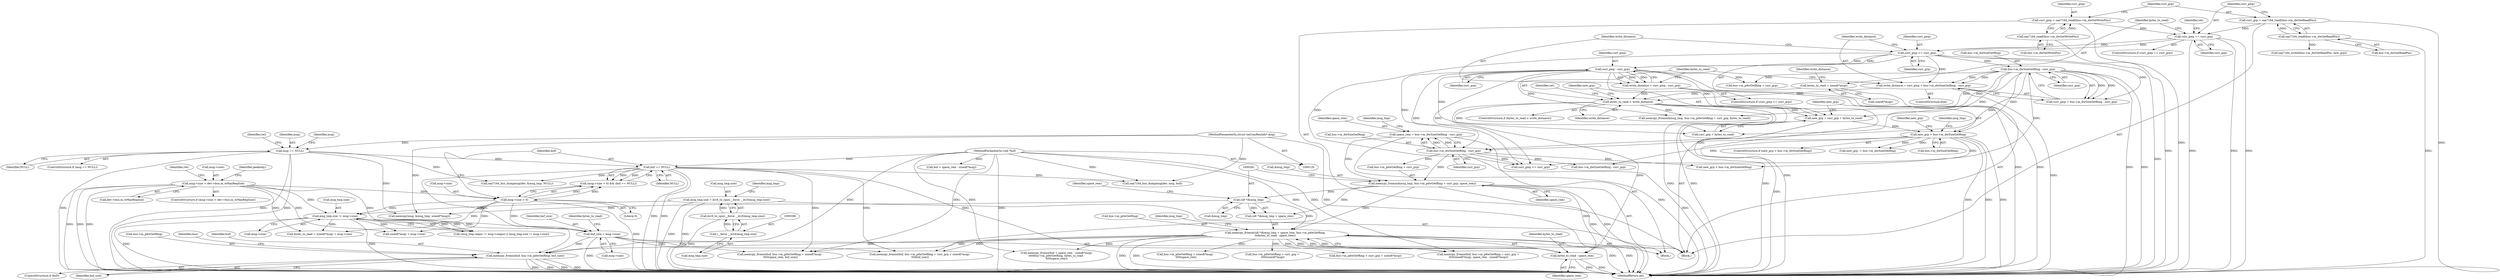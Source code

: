 digraph "0_media-tree_354dd3924a2e43806774953de536257548b5002c@API" {
"1000497" [label="(Call,memcpy_fromio(buf, bus->m_pdwGetRing, buf_size))"];
"1000177" [label="(Call,buf == NULL)"];
"1000123" [label="(MethodParameterIn,void *buf)"];
"1000148" [label="(Call,msg == NULL)"];
"1000122" [label="(MethodParameterIn,struct tmComResInfo* msg)"];
"1000278" [label="(Call,memcpy_fromio((u8 *)&msg_tmp + space_rem, bus->m_pdwGetRing,\n\t\t\tbytes_to_read - space_rem))"];
"1000280" [label="(Call,(u8 *)&msg_tmp)"];
"1000269" [label="(Call,memcpy_fromio(&msg_tmp, bus->m_pdwGetRing + curr_grp, space_rem))"];
"1000264" [label="(Call,bus->m_dwSizeGetRing - curr_grp)"];
"1000251" [label="(Call,new_grp > bus->m_dwSizeGetRing)"];
"1000245" [label="(Call,new_grp = curr_grp + bytes_to_read)"];
"1000223" [label="(Call,curr_gwp - curr_grp)"];
"1000218" [label="(Call,curr_gwp >= curr_grp)"];
"1000201" [label="(Call,curr_gwp == curr_grp)"];
"1000188" [label="(Call,curr_gwp = saa7164_readl(bus->m_dwGetWritePos))"];
"1000190" [label="(Call,saa7164_readl(bus->m_dwGetWritePos))"];
"1000194" [label="(Call,curr_grp = saa7164_readl(bus->m_dwGetReadPos))"];
"1000196" [label="(Call,saa7164_readl(bus->m_dwGetReadPos))"];
"1000231" [label="(Call,bus->m_dwSizeGetRing - curr_grp)"];
"1000237" [label="(Call,bytes_to_read > write_distance)"];
"1000209" [label="(Call,bytes_to_read = sizeof(*msg))"];
"1000227" [label="(Call,write_distance = curr_gwp + bus->m_dwSizeGetRing - curr_grp)"];
"1000221" [label="(Call,write_distance = curr_gwp - curr_grp)"];
"1000262" [label="(Call,space_rem = bus->m_dwSizeGetRing - curr_grp)"];
"1000288" [label="(Call,bytes_to_read - space_rem)"];
"1000397" [label="(Call,buf_size = msg->size)"];
"1000172" [label="(Call,msg->size > 0)"];
"1000154" [label="(Call,msg->size > dev->bus.m_wMaxReqSize)"];
"1000376" [label="(Call,msg_tmp.size != msg->size)"];
"1000302" [label="(Call,msg_tmp.size = le16_to_cpu((__force __le16)msg_tmp.size))"];
"1000306" [label="(Call,le16_to_cpu((__force __le16)msg_tmp.size))"];
"1000307" [label="(Call,(__force __le16)msg_tmp.size)"];
"1000498" [label="(Identifier,buf)"];
"1000202" [label="(Identifier,curr_gwp)"];
"1000250" [label="(ControlStructure,if (new_grp > bus->m_dwSizeGetRing))"];
"1000277" [label="(Identifier,space_rem)"];
"1000288" [label="(Call,bytes_to_read - space_rem)"];
"1000282" [label="(Call,&msg_tmp)"];
"1000210" [label="(Identifier,bytes_to_read)"];
"1000194" [label="(Call,curr_grp = saa7164_readl(bus->m_dwGetReadPos))"];
"1000278" [label="(Call,memcpy_fromio((u8 *)&msg_tmp + space_rem, bus->m_pdwGetRing,\n\t\t\tbytes_to_read - space_rem))"];
"1000402" [label="(Call,bytes_to_read = sizeof(*msg) + msg->size)"];
"1000197" [label="(Call,bus->m_dwGetReadPos)"];
"1000554" [label="(Call,saa7164_writel(bus->m_dwGetReadPos, new_grp))"];
"1000404" [label="(Call,sizeof(*msg) + msg->size)"];
"1000303" [label="(Call,msg_tmp.size)"];
"1000399" [label="(Call,msg->size)"];
"1000257" [label="(Call,new_grp -= bus->m_dwSizeGetRing)"];
"1000477" [label="(Call,bus->m_pdwGetRing + sizeof(*msg) -\n \t\t\t\t\tspace_rem)"];
"1000222" [label="(Identifier,write_distance)"];
"1000525" [label="(Call,buf + space_rem - sizeof(*msg))"];
"1000236" [label="(ControlStructure,if (bytes_to_read > write_distance))"];
"1000190" [label="(Call,saa7164_readl(bus->m_dwGetWritePos))"];
"1000152" [label="(Identifier,ret)"];
"1000211" [label="(Call,sizeof(*msg))"];
"1000309" [label="(Call,msg_tmp.size)"];
"1000253" [label="(Call,bus->m_dwSizeGetRing)"];
"1000188" [label="(Call,curr_gwp = saa7164_readl(bus->m_dwGetWritePos))"];
"1000165" [label="(Identifier,ret)"];
"1000508" [label="(Call,memcpy_fromio(buf, bus->m_pdwGetRing + curr_grp +\n \t\t\t\t\tsizeof(*msg), space_rem - sizeof(*msg)))"];
"1000217" [label="(ControlStructure,if (curr_gwp >= curr_grp))"];
"1000475" [label="(Call,memcpy_fromio(buf, bus->m_pdwGetRing + sizeof(*msg) -\n \t\t\t\t\tspace_rem, buf_size))"];
"1000195" [label="(Identifier,curr_grp)"];
"1000497" [label="(Call,memcpy_fromio(buf, bus->m_pdwGetRing, buf_size))"];
"1000173" [label="(Call,msg->size)"];
"1000171" [label="(Call,(msg->size > 0) && (buf == NULL))"];
"1000285" [label="(Call,bus->m_pdwGetRing)"];
"1000415" [label="(Call,curr_gwp >= curr_grp)"];
"1000368" [label="(Call,(msg_tmp.seqno != msg->seqno) || (msg_tmp.size != msg->size))"];
"1000177" [label="(Call,buf == NULL)"];
"1000251" [label="(Call,new_grp > bus->m_dwSizeGetRing)"];
"1000238" [label="(Identifier,bytes_to_read)"];
"1000158" [label="(Call,dev->bus.m_wMaxReqSize)"];
"1000269" [label="(Call,memcpy_fromio(&msg_tmp, bus->m_pdwGetRing + curr_grp, space_rem))"];
"1000232" [label="(Call,bus->m_dwSizeGetRing)"];
"1000510" [label="(Call,bus->m_pdwGetRing + curr_grp +\n \t\t\t\t\tsizeof(*msg))"];
"1000189" [label="(Identifier,curr_gwp)"];
"1000172" [label="(Call,msg->size > 0)"];
"1000265" [label="(Call,bus->m_dwSizeGetRing)"];
"1000306" [label="(Call,le16_to_cpu((__force __le16)msg_tmp.size))"];
"1000123" [label="(MethodParameterIn,void *buf)"];
"1000271" [label="(Identifier,msg_tmp)"];
"1000191" [label="(Call,bus->m_dwGetWritePos)"];
"1000280" [label="(Call,(u8 *)&msg_tmp)"];
"1000231" [label="(Call,bus->m_dwSizeGetRing - curr_grp)"];
"1000196" [label="(Call,saa7164_readl(bus->m_dwGetReadPos))"];
"1000155" [label="(Call,msg->size)"];
"1000388" [label="(Call,saa7164_bus_dumpmsg(dev, &msg_tmp, NULL))"];
"1000314" [label="(Identifier,msg_tmp)"];
"1000499" [label="(Call,bus->m_pdwGetRing)"];
"1000149" [label="(Identifier,msg)"];
"1000156" [label="(Identifier,msg)"];
"1000377" [label="(Call,msg_tmp.size)"];
"1000268" [label="(Identifier,curr_grp)"];
"1000221" [label="(Call,write_distance = curr_gwp - curr_grp)"];
"1000376" [label="(Call,msg_tmp.size != msg->size)"];
"1000262" [label="(Call,space_rem = bus->m_dwSizeGetRing - curr_grp)"];
"1000556" [label="(Identifier,bus)"];
"1000150" [label="(Identifier,NULL)"];
"1000201" [label="(Call,curr_gwp == curr_grp)"];
"1000380" [label="(Call,msg->size)"];
"1000125" [label="(Block,)"];
"1000384" [label="(Call,saa7164_bus_dumpmsg(dev, msg, buf))"];
"1000448" [label="(Call,new_grp > bus->m_dwSizeGetRing)"];
"1000290" [label="(Identifier,space_rem)"];
"1000258" [label="(Identifier,new_grp)"];
"1000179" [label="(Identifier,NULL)"];
"1000246" [label="(Identifier,new_grp)"];
"1000220" [label="(Identifier,curr_grp)"];
"1000332" [label="(Call,memcpy(msg, &msg_tmp, sizeof(*msg)))"];
"1000263" [label="(Identifier,space_rem)"];
"1000223" [label="(Call,curr_gwp - curr_grp)"];
"1000307" [label="(Call,(__force __le16)msg_tmp.size)"];
"1000398" [label="(Identifier,buf_size)"];
"1000524" [label="(Call,memcpy_fromio(buf + space_rem - sizeof(*msg),\n\t\t\t\t\tbus->m_pdwGetRing, bytes_to_read -\n\t\t\t\t\tspace_rem))"];
"1000147" [label="(ControlStructure,if (msg == NULL))"];
"1000252" [label="(Identifier,new_grp)"];
"1000225" [label="(Identifier,curr_grp)"];
"1000239" [label="(Identifier,write_distance)"];
"1000122" [label="(MethodParameterIn,struct tmComResInfo* msg)"];
"1000215" [label="(Identifier,write_distance)"];
"1000256" [label="(Block,)"];
"1000289" [label="(Identifier,bytes_to_read)"];
"1000219" [label="(Identifier,curr_gwp)"];
"1000154" [label="(Call,msg->size > dev->bus.m_wMaxReqSize)"];
"1000293" [label="(Call,memcpy_fromio(&msg_tmp, bus->m_pdwGetRing + curr_grp, bytes_to_read))"];
"1000203" [label="(Identifier,curr_grp)"];
"1000279" [label="(Call,(u8 *)&msg_tmp + space_rem)"];
"1000296" [label="(Call,bus->m_pdwGetRing + curr_grp)"];
"1000502" [label="(Identifier,buf_size)"];
"1000264" [label="(Call,bus->m_dwSizeGetRing - curr_grp)"];
"1000295" [label="(Identifier,msg_tmp)"];
"1000200" [label="(ControlStructure,if (curr_gwp == curr_grp))"];
"1000242" [label="(Identifier,ret)"];
"1000206" [label="(Identifier,ret)"];
"1000148" [label="(Call,msg == NULL)"];
"1000209" [label="(Call,bytes_to_read = sizeof(*msg))"];
"1000495" [label="(ControlStructure,if (buf))"];
"1000284" [label="(Identifier,space_rem)"];
"1000304" [label="(Identifier,msg_tmp)"];
"1000573" [label="(MethodReturn,int)"];
"1000227" [label="(Call,write_distance = curr_gwp + bus->m_dwSizeGetRing - curr_grp)"];
"1000178" [label="(Identifier,buf)"];
"1000169" [label="(Identifier,peekonly)"];
"1000153" [label="(ControlStructure,if (msg->size > dev->bus.m_wMaxReqSize))"];
"1000270" [label="(Call,&msg_tmp)"];
"1000224" [label="(Identifier,curr_gwp)"];
"1000247" [label="(Call,curr_grp + bytes_to_read)"];
"1000542" [label="(Call,memcpy_fromio(buf, bus->m_pdwGetRing + curr_grp + sizeof(*msg),\n \t\t\t\tbuf_size))"];
"1000235" [label="(Identifier,curr_grp)"];
"1000218" [label="(Call,curr_gwp >= curr_grp)"];
"1000228" [label="(Identifier,write_distance)"];
"1000302" [label="(Call,msg_tmp.size = le16_to_cpu((__force __le16)msg_tmp.size))"];
"1000544" [label="(Call,bus->m_pdwGetRing + curr_grp + sizeof(*msg))"];
"1000237" [label="(Call,bytes_to_read > write_distance)"];
"1000176" [label="(Literal,0)"];
"1000272" [label="(Call,bus->m_pdwGetRing + curr_grp)"];
"1000397" [label="(Call,buf_size = msg->size)"];
"1000245" [label="(Call,new_grp = curr_grp + bytes_to_read)"];
"1000229" [label="(Call,curr_gwp + bus->m_dwSizeGetRing - curr_grp)"];
"1000428" [label="(Call,bus->m_dwSizeGetRing - curr_grp)"];
"1000226" [label="(ControlStructure,else)"];
"1000403" [label="(Identifier,bytes_to_read)"];
"1000497" -> "1000495"  [label="AST: "];
"1000497" -> "1000502"  [label="CFG: "];
"1000498" -> "1000497"  [label="AST: "];
"1000499" -> "1000497"  [label="AST: "];
"1000502" -> "1000497"  [label="AST: "];
"1000556" -> "1000497"  [label="CFG: "];
"1000497" -> "1000573"  [label="DDG: "];
"1000497" -> "1000573"  [label="DDG: "];
"1000497" -> "1000573"  [label="DDG: "];
"1000497" -> "1000573"  [label="DDG: "];
"1000177" -> "1000497"  [label="DDG: "];
"1000123" -> "1000497"  [label="DDG: "];
"1000278" -> "1000497"  [label="DDG: "];
"1000397" -> "1000497"  [label="DDG: "];
"1000177" -> "1000171"  [label="AST: "];
"1000177" -> "1000179"  [label="CFG: "];
"1000178" -> "1000177"  [label="AST: "];
"1000179" -> "1000177"  [label="AST: "];
"1000171" -> "1000177"  [label="CFG: "];
"1000177" -> "1000573"  [label="DDG: "];
"1000177" -> "1000573"  [label="DDG: "];
"1000177" -> "1000171"  [label="DDG: "];
"1000177" -> "1000171"  [label="DDG: "];
"1000123" -> "1000177"  [label="DDG: "];
"1000148" -> "1000177"  [label="DDG: "];
"1000177" -> "1000384"  [label="DDG: "];
"1000177" -> "1000388"  [label="DDG: "];
"1000177" -> "1000475"  [label="DDG: "];
"1000177" -> "1000508"  [label="DDG: "];
"1000177" -> "1000542"  [label="DDG: "];
"1000123" -> "1000120"  [label="AST: "];
"1000123" -> "1000573"  [label="DDG: "];
"1000123" -> "1000384"  [label="DDG: "];
"1000123" -> "1000475"  [label="DDG: "];
"1000123" -> "1000508"  [label="DDG: "];
"1000123" -> "1000524"  [label="DDG: "];
"1000123" -> "1000525"  [label="DDG: "];
"1000123" -> "1000542"  [label="DDG: "];
"1000148" -> "1000147"  [label="AST: "];
"1000148" -> "1000150"  [label="CFG: "];
"1000149" -> "1000148"  [label="AST: "];
"1000150" -> "1000148"  [label="AST: "];
"1000152" -> "1000148"  [label="CFG: "];
"1000156" -> "1000148"  [label="CFG: "];
"1000148" -> "1000573"  [label="DDG: "];
"1000148" -> "1000573"  [label="DDG: "];
"1000148" -> "1000573"  [label="DDG: "];
"1000122" -> "1000148"  [label="DDG: "];
"1000148" -> "1000332"  [label="DDG: "];
"1000148" -> "1000388"  [label="DDG: "];
"1000122" -> "1000120"  [label="AST: "];
"1000122" -> "1000573"  [label="DDG: "];
"1000122" -> "1000332"  [label="DDG: "];
"1000122" -> "1000384"  [label="DDG: "];
"1000278" -> "1000256"  [label="AST: "];
"1000278" -> "1000288"  [label="CFG: "];
"1000279" -> "1000278"  [label="AST: "];
"1000285" -> "1000278"  [label="AST: "];
"1000288" -> "1000278"  [label="AST: "];
"1000304" -> "1000278"  [label="CFG: "];
"1000278" -> "1000573"  [label="DDG: "];
"1000278" -> "1000573"  [label="DDG: "];
"1000278" -> "1000573"  [label="DDG: "];
"1000278" -> "1000573"  [label="DDG: "];
"1000280" -> "1000278"  [label="DDG: "];
"1000269" -> "1000278"  [label="DDG: "];
"1000288" -> "1000278"  [label="DDG: "];
"1000288" -> "1000278"  [label="DDG: "];
"1000278" -> "1000475"  [label="DDG: "];
"1000278" -> "1000477"  [label="DDG: "];
"1000278" -> "1000508"  [label="DDG: "];
"1000278" -> "1000510"  [label="DDG: "];
"1000278" -> "1000524"  [label="DDG: "];
"1000278" -> "1000542"  [label="DDG: "];
"1000278" -> "1000544"  [label="DDG: "];
"1000280" -> "1000279"  [label="AST: "];
"1000280" -> "1000282"  [label="CFG: "];
"1000281" -> "1000280"  [label="AST: "];
"1000282" -> "1000280"  [label="AST: "];
"1000284" -> "1000280"  [label="CFG: "];
"1000280" -> "1000279"  [label="DDG: "];
"1000269" -> "1000280"  [label="DDG: "];
"1000280" -> "1000332"  [label="DDG: "];
"1000269" -> "1000256"  [label="AST: "];
"1000269" -> "1000277"  [label="CFG: "];
"1000270" -> "1000269"  [label="AST: "];
"1000272" -> "1000269"  [label="AST: "];
"1000277" -> "1000269"  [label="AST: "];
"1000281" -> "1000269"  [label="CFG: "];
"1000269" -> "1000573"  [label="DDG: "];
"1000269" -> "1000573"  [label="DDG: "];
"1000264" -> "1000269"  [label="DDG: "];
"1000262" -> "1000269"  [label="DDG: "];
"1000269" -> "1000279"  [label="DDG: "];
"1000269" -> "1000288"  [label="DDG: "];
"1000264" -> "1000262"  [label="AST: "];
"1000264" -> "1000268"  [label="CFG: "];
"1000265" -> "1000264"  [label="AST: "];
"1000268" -> "1000264"  [label="AST: "];
"1000262" -> "1000264"  [label="CFG: "];
"1000264" -> "1000573"  [label="DDG: "];
"1000264" -> "1000262"  [label="DDG: "];
"1000264" -> "1000262"  [label="DDG: "];
"1000251" -> "1000264"  [label="DDG: "];
"1000223" -> "1000264"  [label="DDG: "];
"1000231" -> "1000264"  [label="DDG: "];
"1000264" -> "1000272"  [label="DDG: "];
"1000264" -> "1000415"  [label="DDG: "];
"1000264" -> "1000428"  [label="DDG: "];
"1000264" -> "1000448"  [label="DDG: "];
"1000251" -> "1000250"  [label="AST: "];
"1000251" -> "1000253"  [label="CFG: "];
"1000252" -> "1000251"  [label="AST: "];
"1000253" -> "1000251"  [label="AST: "];
"1000258" -> "1000251"  [label="CFG: "];
"1000295" -> "1000251"  [label="CFG: "];
"1000251" -> "1000573"  [label="DDG: "];
"1000251" -> "1000573"  [label="DDG: "];
"1000251" -> "1000573"  [label="DDG: "];
"1000245" -> "1000251"  [label="DDG: "];
"1000231" -> "1000251"  [label="DDG: "];
"1000251" -> "1000257"  [label="DDG: "];
"1000251" -> "1000257"  [label="DDG: "];
"1000251" -> "1000428"  [label="DDG: "];
"1000251" -> "1000448"  [label="DDG: "];
"1000245" -> "1000125"  [label="AST: "];
"1000245" -> "1000247"  [label="CFG: "];
"1000246" -> "1000245"  [label="AST: "];
"1000247" -> "1000245"  [label="AST: "];
"1000252" -> "1000245"  [label="CFG: "];
"1000245" -> "1000573"  [label="DDG: "];
"1000223" -> "1000245"  [label="DDG: "];
"1000231" -> "1000245"  [label="DDG: "];
"1000237" -> "1000245"  [label="DDG: "];
"1000223" -> "1000221"  [label="AST: "];
"1000223" -> "1000225"  [label="CFG: "];
"1000224" -> "1000223"  [label="AST: "];
"1000225" -> "1000223"  [label="AST: "];
"1000221" -> "1000223"  [label="CFG: "];
"1000223" -> "1000573"  [label="DDG: "];
"1000223" -> "1000573"  [label="DDG: "];
"1000223" -> "1000221"  [label="DDG: "];
"1000223" -> "1000221"  [label="DDG: "];
"1000218" -> "1000223"  [label="DDG: "];
"1000218" -> "1000223"  [label="DDG: "];
"1000223" -> "1000247"  [label="DDG: "];
"1000223" -> "1000293"  [label="DDG: "];
"1000223" -> "1000296"  [label="DDG: "];
"1000223" -> "1000415"  [label="DDG: "];
"1000223" -> "1000415"  [label="DDG: "];
"1000218" -> "1000217"  [label="AST: "];
"1000218" -> "1000220"  [label="CFG: "];
"1000219" -> "1000218"  [label="AST: "];
"1000220" -> "1000218"  [label="AST: "];
"1000222" -> "1000218"  [label="CFG: "];
"1000228" -> "1000218"  [label="CFG: "];
"1000218" -> "1000573"  [label="DDG: "];
"1000201" -> "1000218"  [label="DDG: "];
"1000201" -> "1000218"  [label="DDG: "];
"1000218" -> "1000227"  [label="DDG: "];
"1000218" -> "1000229"  [label="DDG: "];
"1000218" -> "1000231"  [label="DDG: "];
"1000218" -> "1000415"  [label="DDG: "];
"1000201" -> "1000200"  [label="AST: "];
"1000201" -> "1000203"  [label="CFG: "];
"1000202" -> "1000201"  [label="AST: "];
"1000203" -> "1000201"  [label="AST: "];
"1000206" -> "1000201"  [label="CFG: "];
"1000210" -> "1000201"  [label="CFG: "];
"1000201" -> "1000573"  [label="DDG: "];
"1000201" -> "1000573"  [label="DDG: "];
"1000201" -> "1000573"  [label="DDG: "];
"1000188" -> "1000201"  [label="DDG: "];
"1000194" -> "1000201"  [label="DDG: "];
"1000188" -> "1000125"  [label="AST: "];
"1000188" -> "1000190"  [label="CFG: "];
"1000189" -> "1000188"  [label="AST: "];
"1000190" -> "1000188"  [label="AST: "];
"1000195" -> "1000188"  [label="CFG: "];
"1000188" -> "1000573"  [label="DDG: "];
"1000190" -> "1000188"  [label="DDG: "];
"1000190" -> "1000191"  [label="CFG: "];
"1000191" -> "1000190"  [label="AST: "];
"1000190" -> "1000573"  [label="DDG: "];
"1000194" -> "1000125"  [label="AST: "];
"1000194" -> "1000196"  [label="CFG: "];
"1000195" -> "1000194"  [label="AST: "];
"1000196" -> "1000194"  [label="AST: "];
"1000202" -> "1000194"  [label="CFG: "];
"1000194" -> "1000573"  [label="DDG: "];
"1000196" -> "1000194"  [label="DDG: "];
"1000196" -> "1000197"  [label="CFG: "];
"1000197" -> "1000196"  [label="AST: "];
"1000196" -> "1000573"  [label="DDG: "];
"1000196" -> "1000554"  [label="DDG: "];
"1000231" -> "1000229"  [label="AST: "];
"1000231" -> "1000235"  [label="CFG: "];
"1000232" -> "1000231"  [label="AST: "];
"1000235" -> "1000231"  [label="AST: "];
"1000229" -> "1000231"  [label="CFG: "];
"1000231" -> "1000573"  [label="DDG: "];
"1000231" -> "1000573"  [label="DDG: "];
"1000231" -> "1000227"  [label="DDG: "];
"1000231" -> "1000227"  [label="DDG: "];
"1000231" -> "1000229"  [label="DDG: "];
"1000231" -> "1000229"  [label="DDG: "];
"1000231" -> "1000247"  [label="DDG: "];
"1000231" -> "1000293"  [label="DDG: "];
"1000231" -> "1000296"  [label="DDG: "];
"1000231" -> "1000415"  [label="DDG: "];
"1000237" -> "1000236"  [label="AST: "];
"1000237" -> "1000239"  [label="CFG: "];
"1000238" -> "1000237"  [label="AST: "];
"1000239" -> "1000237"  [label="AST: "];
"1000242" -> "1000237"  [label="CFG: "];
"1000246" -> "1000237"  [label="CFG: "];
"1000237" -> "1000573"  [label="DDG: "];
"1000237" -> "1000573"  [label="DDG: "];
"1000237" -> "1000573"  [label="DDG: "];
"1000209" -> "1000237"  [label="DDG: "];
"1000227" -> "1000237"  [label="DDG: "];
"1000221" -> "1000237"  [label="DDG: "];
"1000237" -> "1000247"  [label="DDG: "];
"1000237" -> "1000288"  [label="DDG: "];
"1000237" -> "1000293"  [label="DDG: "];
"1000209" -> "1000125"  [label="AST: "];
"1000209" -> "1000211"  [label="CFG: "];
"1000210" -> "1000209"  [label="AST: "];
"1000211" -> "1000209"  [label="AST: "];
"1000215" -> "1000209"  [label="CFG: "];
"1000227" -> "1000226"  [label="AST: "];
"1000227" -> "1000229"  [label="CFG: "];
"1000228" -> "1000227"  [label="AST: "];
"1000229" -> "1000227"  [label="AST: "];
"1000238" -> "1000227"  [label="CFG: "];
"1000227" -> "1000573"  [label="DDG: "];
"1000221" -> "1000217"  [label="AST: "];
"1000222" -> "1000221"  [label="AST: "];
"1000238" -> "1000221"  [label="CFG: "];
"1000221" -> "1000573"  [label="DDG: "];
"1000262" -> "1000256"  [label="AST: "];
"1000263" -> "1000262"  [label="AST: "];
"1000271" -> "1000262"  [label="CFG: "];
"1000262" -> "1000573"  [label="DDG: "];
"1000288" -> "1000290"  [label="CFG: "];
"1000289" -> "1000288"  [label="AST: "];
"1000290" -> "1000288"  [label="AST: "];
"1000288" -> "1000573"  [label="DDG: "];
"1000288" -> "1000573"  [label="DDG: "];
"1000397" -> "1000125"  [label="AST: "];
"1000397" -> "1000399"  [label="CFG: "];
"1000398" -> "1000397"  [label="AST: "];
"1000399" -> "1000397"  [label="AST: "];
"1000403" -> "1000397"  [label="CFG: "];
"1000397" -> "1000573"  [label="DDG: "];
"1000172" -> "1000397"  [label="DDG: "];
"1000376" -> "1000397"  [label="DDG: "];
"1000154" -> "1000397"  [label="DDG: "];
"1000397" -> "1000475"  [label="DDG: "];
"1000397" -> "1000542"  [label="DDG: "];
"1000172" -> "1000171"  [label="AST: "];
"1000172" -> "1000176"  [label="CFG: "];
"1000173" -> "1000172"  [label="AST: "];
"1000176" -> "1000172"  [label="AST: "];
"1000178" -> "1000172"  [label="CFG: "];
"1000171" -> "1000172"  [label="CFG: "];
"1000172" -> "1000573"  [label="DDG: "];
"1000172" -> "1000171"  [label="DDG: "];
"1000172" -> "1000171"  [label="DDG: "];
"1000154" -> "1000172"  [label="DDG: "];
"1000172" -> "1000376"  [label="DDG: "];
"1000172" -> "1000402"  [label="DDG: "];
"1000172" -> "1000404"  [label="DDG: "];
"1000154" -> "1000153"  [label="AST: "];
"1000154" -> "1000158"  [label="CFG: "];
"1000155" -> "1000154"  [label="AST: "];
"1000158" -> "1000154"  [label="AST: "];
"1000165" -> "1000154"  [label="CFG: "];
"1000169" -> "1000154"  [label="CFG: "];
"1000154" -> "1000573"  [label="DDG: "];
"1000154" -> "1000573"  [label="DDG: "];
"1000154" -> "1000573"  [label="DDG: "];
"1000154" -> "1000376"  [label="DDG: "];
"1000154" -> "1000402"  [label="DDG: "];
"1000154" -> "1000404"  [label="DDG: "];
"1000376" -> "1000368"  [label="AST: "];
"1000376" -> "1000380"  [label="CFG: "];
"1000377" -> "1000376"  [label="AST: "];
"1000380" -> "1000376"  [label="AST: "];
"1000368" -> "1000376"  [label="CFG: "];
"1000376" -> "1000573"  [label="DDG: "];
"1000376" -> "1000573"  [label="DDG: "];
"1000376" -> "1000368"  [label="DDG: "];
"1000376" -> "1000368"  [label="DDG: "];
"1000302" -> "1000376"  [label="DDG: "];
"1000376" -> "1000402"  [label="DDG: "];
"1000376" -> "1000404"  [label="DDG: "];
"1000302" -> "1000125"  [label="AST: "];
"1000302" -> "1000306"  [label="CFG: "];
"1000303" -> "1000302"  [label="AST: "];
"1000306" -> "1000302"  [label="AST: "];
"1000314" -> "1000302"  [label="CFG: "];
"1000302" -> "1000573"  [label="DDG: "];
"1000302" -> "1000573"  [label="DDG: "];
"1000306" -> "1000302"  [label="DDG: "];
"1000306" -> "1000307"  [label="CFG: "];
"1000307" -> "1000306"  [label="AST: "];
"1000306" -> "1000573"  [label="DDG: "];
"1000307" -> "1000306"  [label="DDG: "];
"1000307" -> "1000309"  [label="CFG: "];
"1000308" -> "1000307"  [label="AST: "];
"1000309" -> "1000307"  [label="AST: "];
}
